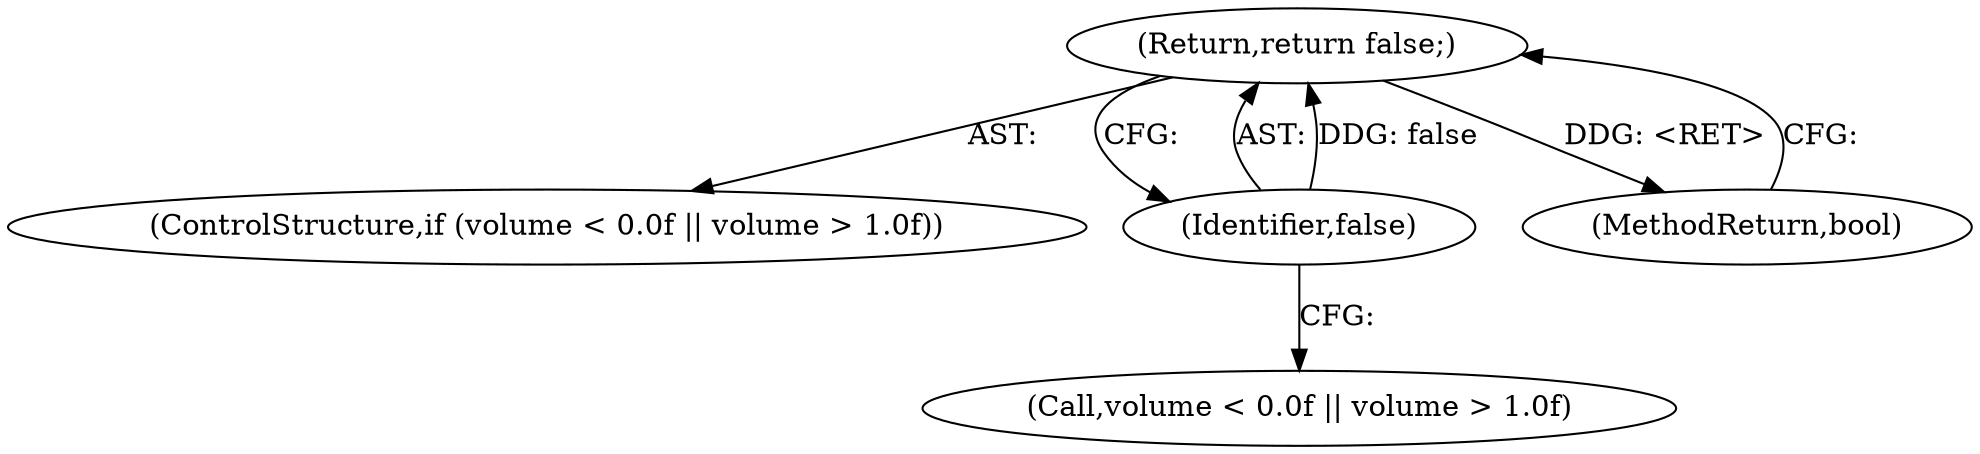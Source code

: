 digraph "1_Chrome_cfcce91cfc1a14a91a672ad0f052b86a5c1768a3_0@del" {
"1000117" [label="(Return,return false;)"];
"1000118" [label="(Identifier,false)"];
"1000110" [label="(Call,volume < 0.0f || volume > 1.0f)"];
"1000109" [label="(ControlStructure,if (volume < 0.0f || volume > 1.0f))"];
"1000232" [label="(MethodReturn,bool)"];
"1000118" [label="(Identifier,false)"];
"1000117" [label="(Return,return false;)"];
"1000117" -> "1000109"  [label="AST: "];
"1000117" -> "1000118"  [label="CFG: "];
"1000118" -> "1000117"  [label="AST: "];
"1000232" -> "1000117"  [label="CFG: "];
"1000117" -> "1000232"  [label="DDG: <RET>"];
"1000118" -> "1000117"  [label="DDG: false"];
"1000118" -> "1000110"  [label="CFG: "];
}
